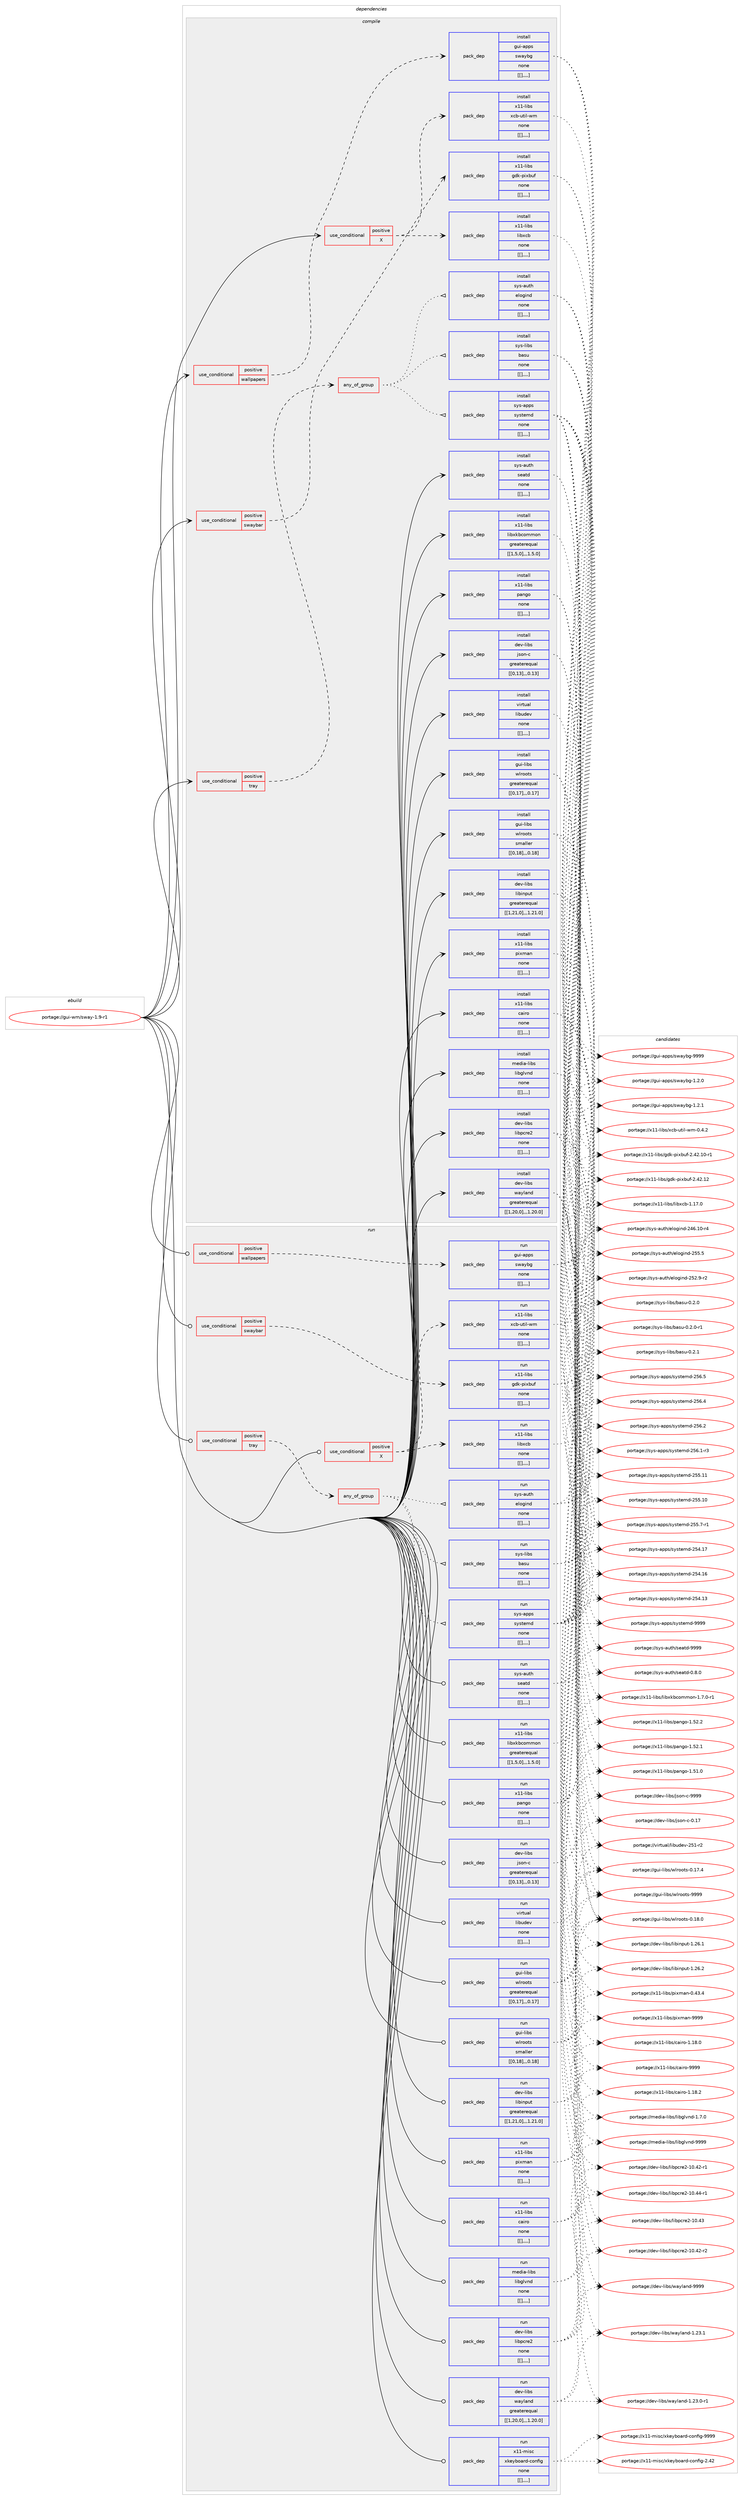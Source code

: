digraph prolog {

# *************
# Graph options
# *************

newrank=true;
concentrate=true;
compound=true;
graph [rankdir=LR,fontname=Helvetica,fontsize=10,ranksep=1.5];#, ranksep=2.5, nodesep=0.2];
edge  [arrowhead=vee];
node  [fontname=Helvetica,fontsize=10];

# **********
# The ebuild
# **********

subgraph cluster_leftcol {
color=gray;
label=<<i>ebuild</i>>;
id [label="portage://gui-wm/sway-1.9-r1", color=red, width=4, href="../gui-wm/sway-1.9-r1.svg"];
}

# ****************
# The dependencies
# ****************

subgraph cluster_midcol {
color=gray;
label=<<i>dependencies</i>>;
subgraph cluster_compile {
fillcolor="#eeeeee";
style=filled;
label=<<i>compile</i>>;
subgraph cond68526 {
dependency249342 [label=<<TABLE BORDER="0" CELLBORDER="1" CELLSPACING="0" CELLPADDING="4"><TR><TD ROWSPAN="3" CELLPADDING="10">use_conditional</TD></TR><TR><TD>positive</TD></TR><TR><TD>X</TD></TR></TABLE>>, shape=none, color=red];
subgraph pack179243 {
dependency249343 [label=<<TABLE BORDER="0" CELLBORDER="1" CELLSPACING="0" CELLPADDING="4" WIDTH="220"><TR><TD ROWSPAN="6" CELLPADDING="30">pack_dep</TD></TR><TR><TD WIDTH="110">install</TD></TR><TR><TD>x11-libs</TD></TR><TR><TD>libxcb</TD></TR><TR><TD>none</TD></TR><TR><TD>[[],,,,]</TD></TR></TABLE>>, shape=none, color=blue];
}
dependency249342:e -> dependency249343:w [weight=20,style="dashed",arrowhead="vee"];
subgraph pack179244 {
dependency249344 [label=<<TABLE BORDER="0" CELLBORDER="1" CELLSPACING="0" CELLPADDING="4" WIDTH="220"><TR><TD ROWSPAN="6" CELLPADDING="30">pack_dep</TD></TR><TR><TD WIDTH="110">install</TD></TR><TR><TD>x11-libs</TD></TR><TR><TD>xcb-util-wm</TD></TR><TR><TD>none</TD></TR><TR><TD>[[],,,,]</TD></TR></TABLE>>, shape=none, color=blue];
}
dependency249342:e -> dependency249344:w [weight=20,style="dashed",arrowhead="vee"];
}
id:e -> dependency249342:w [weight=20,style="solid",arrowhead="vee"];
subgraph cond68527 {
dependency249345 [label=<<TABLE BORDER="0" CELLBORDER="1" CELLSPACING="0" CELLPADDING="4"><TR><TD ROWSPAN="3" CELLPADDING="10">use_conditional</TD></TR><TR><TD>positive</TD></TR><TR><TD>swaybar</TD></TR></TABLE>>, shape=none, color=red];
subgraph pack179245 {
dependency249346 [label=<<TABLE BORDER="0" CELLBORDER="1" CELLSPACING="0" CELLPADDING="4" WIDTH="220"><TR><TD ROWSPAN="6" CELLPADDING="30">pack_dep</TD></TR><TR><TD WIDTH="110">install</TD></TR><TR><TD>x11-libs</TD></TR><TR><TD>gdk-pixbuf</TD></TR><TR><TD>none</TD></TR><TR><TD>[[],,,,]</TD></TR></TABLE>>, shape=none, color=blue];
}
dependency249345:e -> dependency249346:w [weight=20,style="dashed",arrowhead="vee"];
}
id:e -> dependency249345:w [weight=20,style="solid",arrowhead="vee"];
subgraph cond68528 {
dependency249347 [label=<<TABLE BORDER="0" CELLBORDER="1" CELLSPACING="0" CELLPADDING="4"><TR><TD ROWSPAN="3" CELLPADDING="10">use_conditional</TD></TR><TR><TD>positive</TD></TR><TR><TD>tray</TD></TR></TABLE>>, shape=none, color=red];
subgraph any1413 {
dependency249348 [label=<<TABLE BORDER="0" CELLBORDER="1" CELLSPACING="0" CELLPADDING="4"><TR><TD CELLPADDING="10">any_of_group</TD></TR></TABLE>>, shape=none, color=red];subgraph pack179246 {
dependency249349 [label=<<TABLE BORDER="0" CELLBORDER="1" CELLSPACING="0" CELLPADDING="4" WIDTH="220"><TR><TD ROWSPAN="6" CELLPADDING="30">pack_dep</TD></TR><TR><TD WIDTH="110">install</TD></TR><TR><TD>sys-apps</TD></TR><TR><TD>systemd</TD></TR><TR><TD>none</TD></TR><TR><TD>[[],,,,]</TD></TR></TABLE>>, shape=none, color=blue];
}
dependency249348:e -> dependency249349:w [weight=20,style="dotted",arrowhead="oinv"];
subgraph pack179247 {
dependency249350 [label=<<TABLE BORDER="0" CELLBORDER="1" CELLSPACING="0" CELLPADDING="4" WIDTH="220"><TR><TD ROWSPAN="6" CELLPADDING="30">pack_dep</TD></TR><TR><TD WIDTH="110">install</TD></TR><TR><TD>sys-auth</TD></TR><TR><TD>elogind</TD></TR><TR><TD>none</TD></TR><TR><TD>[[],,,,]</TD></TR></TABLE>>, shape=none, color=blue];
}
dependency249348:e -> dependency249350:w [weight=20,style="dotted",arrowhead="oinv"];
subgraph pack179248 {
dependency249351 [label=<<TABLE BORDER="0" CELLBORDER="1" CELLSPACING="0" CELLPADDING="4" WIDTH="220"><TR><TD ROWSPAN="6" CELLPADDING="30">pack_dep</TD></TR><TR><TD WIDTH="110">install</TD></TR><TR><TD>sys-libs</TD></TR><TR><TD>basu</TD></TR><TR><TD>none</TD></TR><TR><TD>[[],,,,]</TD></TR></TABLE>>, shape=none, color=blue];
}
dependency249348:e -> dependency249351:w [weight=20,style="dotted",arrowhead="oinv"];
}
dependency249347:e -> dependency249348:w [weight=20,style="dashed",arrowhead="vee"];
}
id:e -> dependency249347:w [weight=20,style="solid",arrowhead="vee"];
subgraph cond68529 {
dependency249352 [label=<<TABLE BORDER="0" CELLBORDER="1" CELLSPACING="0" CELLPADDING="4"><TR><TD ROWSPAN="3" CELLPADDING="10">use_conditional</TD></TR><TR><TD>positive</TD></TR><TR><TD>wallpapers</TD></TR></TABLE>>, shape=none, color=red];
subgraph pack179249 {
dependency249353 [label=<<TABLE BORDER="0" CELLBORDER="1" CELLSPACING="0" CELLPADDING="4" WIDTH="220"><TR><TD ROWSPAN="6" CELLPADDING="30">pack_dep</TD></TR><TR><TD WIDTH="110">install</TD></TR><TR><TD>gui-apps</TD></TR><TR><TD>swaybg</TD></TR><TR><TD>none</TD></TR><TR><TD>[[],,,,]</TD></TR></TABLE>>, shape=none, color=blue];
}
dependency249352:e -> dependency249353:w [weight=20,style="dashed",arrowhead="vee"];
}
id:e -> dependency249352:w [weight=20,style="solid",arrowhead="vee"];
subgraph pack179250 {
dependency249354 [label=<<TABLE BORDER="0" CELLBORDER="1" CELLSPACING="0" CELLPADDING="4" WIDTH="220"><TR><TD ROWSPAN="6" CELLPADDING="30">pack_dep</TD></TR><TR><TD WIDTH="110">install</TD></TR><TR><TD>dev-libs</TD></TR><TR><TD>json-c</TD></TR><TR><TD>greaterequal</TD></TR><TR><TD>[[0,13],,,0.13]</TD></TR></TABLE>>, shape=none, color=blue];
}
id:e -> dependency249354:w [weight=20,style="solid",arrowhead="vee"];
subgraph pack179251 {
dependency249355 [label=<<TABLE BORDER="0" CELLBORDER="1" CELLSPACING="0" CELLPADDING="4" WIDTH="220"><TR><TD ROWSPAN="6" CELLPADDING="30">pack_dep</TD></TR><TR><TD WIDTH="110">install</TD></TR><TR><TD>dev-libs</TD></TR><TR><TD>libinput</TD></TR><TR><TD>greaterequal</TD></TR><TR><TD>[[1,21,0],,,1.21.0]</TD></TR></TABLE>>, shape=none, color=blue];
}
id:e -> dependency249355:w [weight=20,style="solid",arrowhead="vee"];
subgraph pack179252 {
dependency249356 [label=<<TABLE BORDER="0" CELLBORDER="1" CELLSPACING="0" CELLPADDING="4" WIDTH="220"><TR><TD ROWSPAN="6" CELLPADDING="30">pack_dep</TD></TR><TR><TD WIDTH="110">install</TD></TR><TR><TD>dev-libs</TD></TR><TR><TD>libpcre2</TD></TR><TR><TD>none</TD></TR><TR><TD>[[],,,,]</TD></TR></TABLE>>, shape=none, color=blue];
}
id:e -> dependency249356:w [weight=20,style="solid",arrowhead="vee"];
subgraph pack179253 {
dependency249357 [label=<<TABLE BORDER="0" CELLBORDER="1" CELLSPACING="0" CELLPADDING="4" WIDTH="220"><TR><TD ROWSPAN="6" CELLPADDING="30">pack_dep</TD></TR><TR><TD WIDTH="110">install</TD></TR><TR><TD>dev-libs</TD></TR><TR><TD>wayland</TD></TR><TR><TD>greaterequal</TD></TR><TR><TD>[[1,20,0],,,1.20.0]</TD></TR></TABLE>>, shape=none, color=blue];
}
id:e -> dependency249357:w [weight=20,style="solid",arrowhead="vee"];
subgraph pack179254 {
dependency249358 [label=<<TABLE BORDER="0" CELLBORDER="1" CELLSPACING="0" CELLPADDING="4" WIDTH="220"><TR><TD ROWSPAN="6" CELLPADDING="30">pack_dep</TD></TR><TR><TD WIDTH="110">install</TD></TR><TR><TD>gui-libs</TD></TR><TR><TD>wlroots</TD></TR><TR><TD>greaterequal</TD></TR><TR><TD>[[0,17],,,0.17]</TD></TR></TABLE>>, shape=none, color=blue];
}
id:e -> dependency249358:w [weight=20,style="solid",arrowhead="vee"];
subgraph pack179255 {
dependency249359 [label=<<TABLE BORDER="0" CELLBORDER="1" CELLSPACING="0" CELLPADDING="4" WIDTH="220"><TR><TD ROWSPAN="6" CELLPADDING="30">pack_dep</TD></TR><TR><TD WIDTH="110">install</TD></TR><TR><TD>gui-libs</TD></TR><TR><TD>wlroots</TD></TR><TR><TD>smaller</TD></TR><TR><TD>[[0,18],,,0.18]</TD></TR></TABLE>>, shape=none, color=blue];
}
id:e -> dependency249359:w [weight=20,style="solid",arrowhead="vee"];
subgraph pack179256 {
dependency249360 [label=<<TABLE BORDER="0" CELLBORDER="1" CELLSPACING="0" CELLPADDING="4" WIDTH="220"><TR><TD ROWSPAN="6" CELLPADDING="30">pack_dep</TD></TR><TR><TD WIDTH="110">install</TD></TR><TR><TD>media-libs</TD></TR><TR><TD>libglvnd</TD></TR><TR><TD>none</TD></TR><TR><TD>[[],,,,]</TD></TR></TABLE>>, shape=none, color=blue];
}
id:e -> dependency249360:w [weight=20,style="solid",arrowhead="vee"];
subgraph pack179257 {
dependency249361 [label=<<TABLE BORDER="0" CELLBORDER="1" CELLSPACING="0" CELLPADDING="4" WIDTH="220"><TR><TD ROWSPAN="6" CELLPADDING="30">pack_dep</TD></TR><TR><TD WIDTH="110">install</TD></TR><TR><TD>sys-auth</TD></TR><TR><TD>seatd</TD></TR><TR><TD>none</TD></TR><TR><TD>[[],,,,]</TD></TR></TABLE>>, shape=none, color=blue];
}
id:e -> dependency249361:w [weight=20,style="solid",arrowhead="vee"];
subgraph pack179258 {
dependency249362 [label=<<TABLE BORDER="0" CELLBORDER="1" CELLSPACING="0" CELLPADDING="4" WIDTH="220"><TR><TD ROWSPAN="6" CELLPADDING="30">pack_dep</TD></TR><TR><TD WIDTH="110">install</TD></TR><TR><TD>virtual</TD></TR><TR><TD>libudev</TD></TR><TR><TD>none</TD></TR><TR><TD>[[],,,,]</TD></TR></TABLE>>, shape=none, color=blue];
}
id:e -> dependency249362:w [weight=20,style="solid",arrowhead="vee"];
subgraph pack179259 {
dependency249363 [label=<<TABLE BORDER="0" CELLBORDER="1" CELLSPACING="0" CELLPADDING="4" WIDTH="220"><TR><TD ROWSPAN="6" CELLPADDING="30">pack_dep</TD></TR><TR><TD WIDTH="110">install</TD></TR><TR><TD>x11-libs</TD></TR><TR><TD>cairo</TD></TR><TR><TD>none</TD></TR><TR><TD>[[],,,,]</TD></TR></TABLE>>, shape=none, color=blue];
}
id:e -> dependency249363:w [weight=20,style="solid",arrowhead="vee"];
subgraph pack179260 {
dependency249364 [label=<<TABLE BORDER="0" CELLBORDER="1" CELLSPACING="0" CELLPADDING="4" WIDTH="220"><TR><TD ROWSPAN="6" CELLPADDING="30">pack_dep</TD></TR><TR><TD WIDTH="110">install</TD></TR><TR><TD>x11-libs</TD></TR><TR><TD>libxkbcommon</TD></TR><TR><TD>greaterequal</TD></TR><TR><TD>[[1,5,0],,,1.5.0]</TD></TR></TABLE>>, shape=none, color=blue];
}
id:e -> dependency249364:w [weight=20,style="solid",arrowhead="vee"];
subgraph pack179261 {
dependency249365 [label=<<TABLE BORDER="0" CELLBORDER="1" CELLSPACING="0" CELLPADDING="4" WIDTH="220"><TR><TD ROWSPAN="6" CELLPADDING="30">pack_dep</TD></TR><TR><TD WIDTH="110">install</TD></TR><TR><TD>x11-libs</TD></TR><TR><TD>pango</TD></TR><TR><TD>none</TD></TR><TR><TD>[[],,,,]</TD></TR></TABLE>>, shape=none, color=blue];
}
id:e -> dependency249365:w [weight=20,style="solid",arrowhead="vee"];
subgraph pack179262 {
dependency249366 [label=<<TABLE BORDER="0" CELLBORDER="1" CELLSPACING="0" CELLPADDING="4" WIDTH="220"><TR><TD ROWSPAN="6" CELLPADDING="30">pack_dep</TD></TR><TR><TD WIDTH="110">install</TD></TR><TR><TD>x11-libs</TD></TR><TR><TD>pixman</TD></TR><TR><TD>none</TD></TR><TR><TD>[[],,,,]</TD></TR></TABLE>>, shape=none, color=blue];
}
id:e -> dependency249366:w [weight=20,style="solid",arrowhead="vee"];
}
subgraph cluster_compileandrun {
fillcolor="#eeeeee";
style=filled;
label=<<i>compile and run</i>>;
}
subgraph cluster_run {
fillcolor="#eeeeee";
style=filled;
label=<<i>run</i>>;
subgraph cond68530 {
dependency249367 [label=<<TABLE BORDER="0" CELLBORDER="1" CELLSPACING="0" CELLPADDING="4"><TR><TD ROWSPAN="3" CELLPADDING="10">use_conditional</TD></TR><TR><TD>positive</TD></TR><TR><TD>X</TD></TR></TABLE>>, shape=none, color=red];
subgraph pack179263 {
dependency249368 [label=<<TABLE BORDER="0" CELLBORDER="1" CELLSPACING="0" CELLPADDING="4" WIDTH="220"><TR><TD ROWSPAN="6" CELLPADDING="30">pack_dep</TD></TR><TR><TD WIDTH="110">run</TD></TR><TR><TD>x11-libs</TD></TR><TR><TD>libxcb</TD></TR><TR><TD>none</TD></TR><TR><TD>[[],,,,]</TD></TR></TABLE>>, shape=none, color=blue];
}
dependency249367:e -> dependency249368:w [weight=20,style="dashed",arrowhead="vee"];
subgraph pack179264 {
dependency249369 [label=<<TABLE BORDER="0" CELLBORDER="1" CELLSPACING="0" CELLPADDING="4" WIDTH="220"><TR><TD ROWSPAN="6" CELLPADDING="30">pack_dep</TD></TR><TR><TD WIDTH="110">run</TD></TR><TR><TD>x11-libs</TD></TR><TR><TD>xcb-util-wm</TD></TR><TR><TD>none</TD></TR><TR><TD>[[],,,,]</TD></TR></TABLE>>, shape=none, color=blue];
}
dependency249367:e -> dependency249369:w [weight=20,style="dashed",arrowhead="vee"];
}
id:e -> dependency249367:w [weight=20,style="solid",arrowhead="odot"];
subgraph cond68531 {
dependency249370 [label=<<TABLE BORDER="0" CELLBORDER="1" CELLSPACING="0" CELLPADDING="4"><TR><TD ROWSPAN="3" CELLPADDING="10">use_conditional</TD></TR><TR><TD>positive</TD></TR><TR><TD>swaybar</TD></TR></TABLE>>, shape=none, color=red];
subgraph pack179265 {
dependency249371 [label=<<TABLE BORDER="0" CELLBORDER="1" CELLSPACING="0" CELLPADDING="4" WIDTH="220"><TR><TD ROWSPAN="6" CELLPADDING="30">pack_dep</TD></TR><TR><TD WIDTH="110">run</TD></TR><TR><TD>x11-libs</TD></TR><TR><TD>gdk-pixbuf</TD></TR><TR><TD>none</TD></TR><TR><TD>[[],,,,]</TD></TR></TABLE>>, shape=none, color=blue];
}
dependency249370:e -> dependency249371:w [weight=20,style="dashed",arrowhead="vee"];
}
id:e -> dependency249370:w [weight=20,style="solid",arrowhead="odot"];
subgraph cond68532 {
dependency249372 [label=<<TABLE BORDER="0" CELLBORDER="1" CELLSPACING="0" CELLPADDING="4"><TR><TD ROWSPAN="3" CELLPADDING="10">use_conditional</TD></TR><TR><TD>positive</TD></TR><TR><TD>tray</TD></TR></TABLE>>, shape=none, color=red];
subgraph any1414 {
dependency249373 [label=<<TABLE BORDER="0" CELLBORDER="1" CELLSPACING="0" CELLPADDING="4"><TR><TD CELLPADDING="10">any_of_group</TD></TR></TABLE>>, shape=none, color=red];subgraph pack179266 {
dependency249374 [label=<<TABLE BORDER="0" CELLBORDER="1" CELLSPACING="0" CELLPADDING="4" WIDTH="220"><TR><TD ROWSPAN="6" CELLPADDING="30">pack_dep</TD></TR><TR><TD WIDTH="110">run</TD></TR><TR><TD>sys-apps</TD></TR><TR><TD>systemd</TD></TR><TR><TD>none</TD></TR><TR><TD>[[],,,,]</TD></TR></TABLE>>, shape=none, color=blue];
}
dependency249373:e -> dependency249374:w [weight=20,style="dotted",arrowhead="oinv"];
subgraph pack179267 {
dependency249375 [label=<<TABLE BORDER="0" CELLBORDER="1" CELLSPACING="0" CELLPADDING="4" WIDTH="220"><TR><TD ROWSPAN="6" CELLPADDING="30">pack_dep</TD></TR><TR><TD WIDTH="110">run</TD></TR><TR><TD>sys-auth</TD></TR><TR><TD>elogind</TD></TR><TR><TD>none</TD></TR><TR><TD>[[],,,,]</TD></TR></TABLE>>, shape=none, color=blue];
}
dependency249373:e -> dependency249375:w [weight=20,style="dotted",arrowhead="oinv"];
subgraph pack179268 {
dependency249376 [label=<<TABLE BORDER="0" CELLBORDER="1" CELLSPACING="0" CELLPADDING="4" WIDTH="220"><TR><TD ROWSPAN="6" CELLPADDING="30">pack_dep</TD></TR><TR><TD WIDTH="110">run</TD></TR><TR><TD>sys-libs</TD></TR><TR><TD>basu</TD></TR><TR><TD>none</TD></TR><TR><TD>[[],,,,]</TD></TR></TABLE>>, shape=none, color=blue];
}
dependency249373:e -> dependency249376:w [weight=20,style="dotted",arrowhead="oinv"];
}
dependency249372:e -> dependency249373:w [weight=20,style="dashed",arrowhead="vee"];
}
id:e -> dependency249372:w [weight=20,style="solid",arrowhead="odot"];
subgraph cond68533 {
dependency249377 [label=<<TABLE BORDER="0" CELLBORDER="1" CELLSPACING="0" CELLPADDING="4"><TR><TD ROWSPAN="3" CELLPADDING="10">use_conditional</TD></TR><TR><TD>positive</TD></TR><TR><TD>wallpapers</TD></TR></TABLE>>, shape=none, color=red];
subgraph pack179269 {
dependency249378 [label=<<TABLE BORDER="0" CELLBORDER="1" CELLSPACING="0" CELLPADDING="4" WIDTH="220"><TR><TD ROWSPAN="6" CELLPADDING="30">pack_dep</TD></TR><TR><TD WIDTH="110">run</TD></TR><TR><TD>gui-apps</TD></TR><TR><TD>swaybg</TD></TR><TR><TD>none</TD></TR><TR><TD>[[],,,,]</TD></TR></TABLE>>, shape=none, color=blue];
}
dependency249377:e -> dependency249378:w [weight=20,style="dashed",arrowhead="vee"];
}
id:e -> dependency249377:w [weight=20,style="solid",arrowhead="odot"];
subgraph pack179270 {
dependency249379 [label=<<TABLE BORDER="0" CELLBORDER="1" CELLSPACING="0" CELLPADDING="4" WIDTH="220"><TR><TD ROWSPAN="6" CELLPADDING="30">pack_dep</TD></TR><TR><TD WIDTH="110">run</TD></TR><TR><TD>dev-libs</TD></TR><TR><TD>json-c</TD></TR><TR><TD>greaterequal</TD></TR><TR><TD>[[0,13],,,0.13]</TD></TR></TABLE>>, shape=none, color=blue];
}
id:e -> dependency249379:w [weight=20,style="solid",arrowhead="odot"];
subgraph pack179271 {
dependency249380 [label=<<TABLE BORDER="0" CELLBORDER="1" CELLSPACING="0" CELLPADDING="4" WIDTH="220"><TR><TD ROWSPAN="6" CELLPADDING="30">pack_dep</TD></TR><TR><TD WIDTH="110">run</TD></TR><TR><TD>dev-libs</TD></TR><TR><TD>libinput</TD></TR><TR><TD>greaterequal</TD></TR><TR><TD>[[1,21,0],,,1.21.0]</TD></TR></TABLE>>, shape=none, color=blue];
}
id:e -> dependency249380:w [weight=20,style="solid",arrowhead="odot"];
subgraph pack179272 {
dependency249381 [label=<<TABLE BORDER="0" CELLBORDER="1" CELLSPACING="0" CELLPADDING="4" WIDTH="220"><TR><TD ROWSPAN="6" CELLPADDING="30">pack_dep</TD></TR><TR><TD WIDTH="110">run</TD></TR><TR><TD>dev-libs</TD></TR><TR><TD>libpcre2</TD></TR><TR><TD>none</TD></TR><TR><TD>[[],,,,]</TD></TR></TABLE>>, shape=none, color=blue];
}
id:e -> dependency249381:w [weight=20,style="solid",arrowhead="odot"];
subgraph pack179273 {
dependency249382 [label=<<TABLE BORDER="0" CELLBORDER="1" CELLSPACING="0" CELLPADDING="4" WIDTH="220"><TR><TD ROWSPAN="6" CELLPADDING="30">pack_dep</TD></TR><TR><TD WIDTH="110">run</TD></TR><TR><TD>dev-libs</TD></TR><TR><TD>wayland</TD></TR><TR><TD>greaterequal</TD></TR><TR><TD>[[1,20,0],,,1.20.0]</TD></TR></TABLE>>, shape=none, color=blue];
}
id:e -> dependency249382:w [weight=20,style="solid",arrowhead="odot"];
subgraph pack179274 {
dependency249383 [label=<<TABLE BORDER="0" CELLBORDER="1" CELLSPACING="0" CELLPADDING="4" WIDTH="220"><TR><TD ROWSPAN="6" CELLPADDING="30">pack_dep</TD></TR><TR><TD WIDTH="110">run</TD></TR><TR><TD>gui-libs</TD></TR><TR><TD>wlroots</TD></TR><TR><TD>greaterequal</TD></TR><TR><TD>[[0,17],,,0.17]</TD></TR></TABLE>>, shape=none, color=blue];
}
id:e -> dependency249383:w [weight=20,style="solid",arrowhead="odot"];
subgraph pack179275 {
dependency249384 [label=<<TABLE BORDER="0" CELLBORDER="1" CELLSPACING="0" CELLPADDING="4" WIDTH="220"><TR><TD ROWSPAN="6" CELLPADDING="30">pack_dep</TD></TR><TR><TD WIDTH="110">run</TD></TR><TR><TD>gui-libs</TD></TR><TR><TD>wlroots</TD></TR><TR><TD>smaller</TD></TR><TR><TD>[[0,18],,,0.18]</TD></TR></TABLE>>, shape=none, color=blue];
}
id:e -> dependency249384:w [weight=20,style="solid",arrowhead="odot"];
subgraph pack179276 {
dependency249385 [label=<<TABLE BORDER="0" CELLBORDER="1" CELLSPACING="0" CELLPADDING="4" WIDTH="220"><TR><TD ROWSPAN="6" CELLPADDING="30">pack_dep</TD></TR><TR><TD WIDTH="110">run</TD></TR><TR><TD>media-libs</TD></TR><TR><TD>libglvnd</TD></TR><TR><TD>none</TD></TR><TR><TD>[[],,,,]</TD></TR></TABLE>>, shape=none, color=blue];
}
id:e -> dependency249385:w [weight=20,style="solid",arrowhead="odot"];
subgraph pack179277 {
dependency249386 [label=<<TABLE BORDER="0" CELLBORDER="1" CELLSPACING="0" CELLPADDING="4" WIDTH="220"><TR><TD ROWSPAN="6" CELLPADDING="30">pack_dep</TD></TR><TR><TD WIDTH="110">run</TD></TR><TR><TD>sys-auth</TD></TR><TR><TD>seatd</TD></TR><TR><TD>none</TD></TR><TR><TD>[[],,,,]</TD></TR></TABLE>>, shape=none, color=blue];
}
id:e -> dependency249386:w [weight=20,style="solid",arrowhead="odot"];
subgraph pack179278 {
dependency249387 [label=<<TABLE BORDER="0" CELLBORDER="1" CELLSPACING="0" CELLPADDING="4" WIDTH="220"><TR><TD ROWSPAN="6" CELLPADDING="30">pack_dep</TD></TR><TR><TD WIDTH="110">run</TD></TR><TR><TD>virtual</TD></TR><TR><TD>libudev</TD></TR><TR><TD>none</TD></TR><TR><TD>[[],,,,]</TD></TR></TABLE>>, shape=none, color=blue];
}
id:e -> dependency249387:w [weight=20,style="solid",arrowhead="odot"];
subgraph pack179279 {
dependency249388 [label=<<TABLE BORDER="0" CELLBORDER="1" CELLSPACING="0" CELLPADDING="4" WIDTH="220"><TR><TD ROWSPAN="6" CELLPADDING="30">pack_dep</TD></TR><TR><TD WIDTH="110">run</TD></TR><TR><TD>x11-libs</TD></TR><TR><TD>cairo</TD></TR><TR><TD>none</TD></TR><TR><TD>[[],,,,]</TD></TR></TABLE>>, shape=none, color=blue];
}
id:e -> dependency249388:w [weight=20,style="solid",arrowhead="odot"];
subgraph pack179280 {
dependency249389 [label=<<TABLE BORDER="0" CELLBORDER="1" CELLSPACING="0" CELLPADDING="4" WIDTH="220"><TR><TD ROWSPAN="6" CELLPADDING="30">pack_dep</TD></TR><TR><TD WIDTH="110">run</TD></TR><TR><TD>x11-libs</TD></TR><TR><TD>libxkbcommon</TD></TR><TR><TD>greaterequal</TD></TR><TR><TD>[[1,5,0],,,1.5.0]</TD></TR></TABLE>>, shape=none, color=blue];
}
id:e -> dependency249389:w [weight=20,style="solid",arrowhead="odot"];
subgraph pack179281 {
dependency249390 [label=<<TABLE BORDER="0" CELLBORDER="1" CELLSPACING="0" CELLPADDING="4" WIDTH="220"><TR><TD ROWSPAN="6" CELLPADDING="30">pack_dep</TD></TR><TR><TD WIDTH="110">run</TD></TR><TR><TD>x11-libs</TD></TR><TR><TD>pango</TD></TR><TR><TD>none</TD></TR><TR><TD>[[],,,,]</TD></TR></TABLE>>, shape=none, color=blue];
}
id:e -> dependency249390:w [weight=20,style="solid",arrowhead="odot"];
subgraph pack179282 {
dependency249391 [label=<<TABLE BORDER="0" CELLBORDER="1" CELLSPACING="0" CELLPADDING="4" WIDTH="220"><TR><TD ROWSPAN="6" CELLPADDING="30">pack_dep</TD></TR><TR><TD WIDTH="110">run</TD></TR><TR><TD>x11-libs</TD></TR><TR><TD>pixman</TD></TR><TR><TD>none</TD></TR><TR><TD>[[],,,,]</TD></TR></TABLE>>, shape=none, color=blue];
}
id:e -> dependency249391:w [weight=20,style="solid",arrowhead="odot"];
subgraph pack179283 {
dependency249392 [label=<<TABLE BORDER="0" CELLBORDER="1" CELLSPACING="0" CELLPADDING="4" WIDTH="220"><TR><TD ROWSPAN="6" CELLPADDING="30">pack_dep</TD></TR><TR><TD WIDTH="110">run</TD></TR><TR><TD>x11-misc</TD></TR><TR><TD>xkeyboard-config</TD></TR><TR><TD>none</TD></TR><TR><TD>[[],,,,]</TD></TR></TABLE>>, shape=none, color=blue];
}
id:e -> dependency249392:w [weight=20,style="solid",arrowhead="odot"];
}
}

# **************
# The candidates
# **************

subgraph cluster_choices {
rank=same;
color=gray;
label=<<i>candidates</i>>;

subgraph choice179243 {
color=black;
nodesep=1;
choice120494945108105981154710810598120999845494649554648 [label="portage://x11-libs/libxcb-1.17.0", color=red, width=4,href="../x11-libs/libxcb-1.17.0.svg"];
dependency249343:e -> choice120494945108105981154710810598120999845494649554648:w [style=dotted,weight="100"];
}
subgraph choice179244 {
color=black;
nodesep=1;
choice120494945108105981154712099984511711610510845119109454846524650 [label="portage://x11-libs/xcb-util-wm-0.4.2", color=red, width=4,href="../x11-libs/xcb-util-wm-0.4.2.svg"];
dependency249344:e -> choice120494945108105981154712099984511711610510845119109454846524650:w [style=dotted,weight="100"];
}
subgraph choice179245 {
color=black;
nodesep=1;
choice120494945108105981154710310010745112105120981171024550465250464950 [label="portage://x11-libs/gdk-pixbuf-2.42.12", color=red, width=4,href="../x11-libs/gdk-pixbuf-2.42.12.svg"];
choice1204949451081059811547103100107451121051209811710245504652504649484511449 [label="portage://x11-libs/gdk-pixbuf-2.42.10-r1", color=red, width=4,href="../x11-libs/gdk-pixbuf-2.42.10-r1.svg"];
dependency249346:e -> choice120494945108105981154710310010745112105120981171024550465250464950:w [style=dotted,weight="100"];
dependency249346:e -> choice1204949451081059811547103100107451121051209811710245504652504649484511449:w [style=dotted,weight="100"];
}
subgraph choice179246 {
color=black;
nodesep=1;
choice1151211154597112112115471151211151161011091004557575757 [label="portage://sys-apps/systemd-9999", color=red, width=4,href="../sys-apps/systemd-9999.svg"];
choice115121115459711211211547115121115116101109100455053544653 [label="portage://sys-apps/systemd-256.5", color=red, width=4,href="../sys-apps/systemd-256.5.svg"];
choice115121115459711211211547115121115116101109100455053544652 [label="portage://sys-apps/systemd-256.4", color=red, width=4,href="../sys-apps/systemd-256.4.svg"];
choice115121115459711211211547115121115116101109100455053544650 [label="portage://sys-apps/systemd-256.2", color=red, width=4,href="../sys-apps/systemd-256.2.svg"];
choice1151211154597112112115471151211151161011091004550535446494511451 [label="portage://sys-apps/systemd-256.1-r3", color=red, width=4,href="../sys-apps/systemd-256.1-r3.svg"];
choice11512111545971121121154711512111511610110910045505353464949 [label="portage://sys-apps/systemd-255.11", color=red, width=4,href="../sys-apps/systemd-255.11.svg"];
choice11512111545971121121154711512111511610110910045505353464948 [label="portage://sys-apps/systemd-255.10", color=red, width=4,href="../sys-apps/systemd-255.10.svg"];
choice1151211154597112112115471151211151161011091004550535346554511449 [label="portage://sys-apps/systemd-255.7-r1", color=red, width=4,href="../sys-apps/systemd-255.7-r1.svg"];
choice11512111545971121121154711512111511610110910045505352464955 [label="portage://sys-apps/systemd-254.17", color=red, width=4,href="../sys-apps/systemd-254.17.svg"];
choice11512111545971121121154711512111511610110910045505352464954 [label="portage://sys-apps/systemd-254.16", color=red, width=4,href="../sys-apps/systemd-254.16.svg"];
choice11512111545971121121154711512111511610110910045505352464951 [label="portage://sys-apps/systemd-254.13", color=red, width=4,href="../sys-apps/systemd-254.13.svg"];
dependency249349:e -> choice1151211154597112112115471151211151161011091004557575757:w [style=dotted,weight="100"];
dependency249349:e -> choice115121115459711211211547115121115116101109100455053544653:w [style=dotted,weight="100"];
dependency249349:e -> choice115121115459711211211547115121115116101109100455053544652:w [style=dotted,weight="100"];
dependency249349:e -> choice115121115459711211211547115121115116101109100455053544650:w [style=dotted,weight="100"];
dependency249349:e -> choice1151211154597112112115471151211151161011091004550535446494511451:w [style=dotted,weight="100"];
dependency249349:e -> choice11512111545971121121154711512111511610110910045505353464949:w [style=dotted,weight="100"];
dependency249349:e -> choice11512111545971121121154711512111511610110910045505353464948:w [style=dotted,weight="100"];
dependency249349:e -> choice1151211154597112112115471151211151161011091004550535346554511449:w [style=dotted,weight="100"];
dependency249349:e -> choice11512111545971121121154711512111511610110910045505352464955:w [style=dotted,weight="100"];
dependency249349:e -> choice11512111545971121121154711512111511610110910045505352464954:w [style=dotted,weight="100"];
dependency249349:e -> choice11512111545971121121154711512111511610110910045505352464951:w [style=dotted,weight="100"];
}
subgraph choice179247 {
color=black;
nodesep=1;
choice115121115459711711610447101108111103105110100455053534653 [label="portage://sys-auth/elogind-255.5", color=red, width=4,href="../sys-auth/elogind-255.5.svg"];
choice1151211154597117116104471011081111031051101004550535046574511450 [label="portage://sys-auth/elogind-252.9-r2", color=red, width=4,href="../sys-auth/elogind-252.9-r2.svg"];
choice115121115459711711610447101108111103105110100455052544649484511452 [label="portage://sys-auth/elogind-246.10-r4", color=red, width=4,href="../sys-auth/elogind-246.10-r4.svg"];
dependency249350:e -> choice115121115459711711610447101108111103105110100455053534653:w [style=dotted,weight="100"];
dependency249350:e -> choice1151211154597117116104471011081111031051101004550535046574511450:w [style=dotted,weight="100"];
dependency249350:e -> choice115121115459711711610447101108111103105110100455052544649484511452:w [style=dotted,weight="100"];
}
subgraph choice179248 {
color=black;
nodesep=1;
choice1151211154510810598115479897115117454846504649 [label="portage://sys-libs/basu-0.2.1", color=red, width=4,href="../sys-libs/basu-0.2.1.svg"];
choice11512111545108105981154798971151174548465046484511449 [label="portage://sys-libs/basu-0.2.0-r1", color=red, width=4,href="../sys-libs/basu-0.2.0-r1.svg"];
choice1151211154510810598115479897115117454846504648 [label="portage://sys-libs/basu-0.2.0", color=red, width=4,href="../sys-libs/basu-0.2.0.svg"];
dependency249351:e -> choice1151211154510810598115479897115117454846504649:w [style=dotted,weight="100"];
dependency249351:e -> choice11512111545108105981154798971151174548465046484511449:w [style=dotted,weight="100"];
dependency249351:e -> choice1151211154510810598115479897115117454846504648:w [style=dotted,weight="100"];
}
subgraph choice179249 {
color=black;
nodesep=1;
choice10311710545971121121154711511997121981034557575757 [label="portage://gui-apps/swaybg-9999", color=red, width=4,href="../gui-apps/swaybg-9999.svg"];
choice1031171054597112112115471151199712198103454946504649 [label="portage://gui-apps/swaybg-1.2.1", color=red, width=4,href="../gui-apps/swaybg-1.2.1.svg"];
choice1031171054597112112115471151199712198103454946504648 [label="portage://gui-apps/swaybg-1.2.0", color=red, width=4,href="../gui-apps/swaybg-1.2.0.svg"];
dependency249353:e -> choice10311710545971121121154711511997121981034557575757:w [style=dotted,weight="100"];
dependency249353:e -> choice1031171054597112112115471151199712198103454946504649:w [style=dotted,weight="100"];
dependency249353:e -> choice1031171054597112112115471151199712198103454946504648:w [style=dotted,weight="100"];
}
subgraph choice179250 {
color=black;
nodesep=1;
choice10010111845108105981154710611511111045994557575757 [label="portage://dev-libs/json-c-9999", color=red, width=4,href="../dev-libs/json-c-9999.svg"];
choice10010111845108105981154710611511111045994548464955 [label="portage://dev-libs/json-c-0.17", color=red, width=4,href="../dev-libs/json-c-0.17.svg"];
dependency249354:e -> choice10010111845108105981154710611511111045994557575757:w [style=dotted,weight="100"];
dependency249354:e -> choice10010111845108105981154710611511111045994548464955:w [style=dotted,weight="100"];
}
subgraph choice179251 {
color=black;
nodesep=1;
choice1001011184510810598115471081059810511011211711645494650544650 [label="portage://dev-libs/libinput-1.26.2", color=red, width=4,href="../dev-libs/libinput-1.26.2.svg"];
choice1001011184510810598115471081059810511011211711645494650544649 [label="portage://dev-libs/libinput-1.26.1", color=red, width=4,href="../dev-libs/libinput-1.26.1.svg"];
dependency249355:e -> choice1001011184510810598115471081059810511011211711645494650544650:w [style=dotted,weight="100"];
dependency249355:e -> choice1001011184510810598115471081059810511011211711645494650544649:w [style=dotted,weight="100"];
}
subgraph choice179252 {
color=black;
nodesep=1;
choice1001011184510810598115471081059811299114101504549484652524511449 [label="portage://dev-libs/libpcre2-10.44-r1", color=red, width=4,href="../dev-libs/libpcre2-10.44-r1.svg"];
choice100101118451081059811547108105981129911410150454948465251 [label="portage://dev-libs/libpcre2-10.43", color=red, width=4,href="../dev-libs/libpcre2-10.43.svg"];
choice1001011184510810598115471081059811299114101504549484652504511450 [label="portage://dev-libs/libpcre2-10.42-r2", color=red, width=4,href="../dev-libs/libpcre2-10.42-r2.svg"];
choice1001011184510810598115471081059811299114101504549484652504511449 [label="portage://dev-libs/libpcre2-10.42-r1", color=red, width=4,href="../dev-libs/libpcre2-10.42-r1.svg"];
dependency249356:e -> choice1001011184510810598115471081059811299114101504549484652524511449:w [style=dotted,weight="100"];
dependency249356:e -> choice100101118451081059811547108105981129911410150454948465251:w [style=dotted,weight="100"];
dependency249356:e -> choice1001011184510810598115471081059811299114101504549484652504511450:w [style=dotted,weight="100"];
dependency249356:e -> choice1001011184510810598115471081059811299114101504549484652504511449:w [style=dotted,weight="100"];
}
subgraph choice179253 {
color=black;
nodesep=1;
choice10010111845108105981154711997121108971101004557575757 [label="portage://dev-libs/wayland-9999", color=red, width=4,href="../dev-libs/wayland-9999.svg"];
choice100101118451081059811547119971211089711010045494650514649 [label="portage://dev-libs/wayland-1.23.1", color=red, width=4,href="../dev-libs/wayland-1.23.1.svg"];
choice1001011184510810598115471199712110897110100454946505146484511449 [label="portage://dev-libs/wayland-1.23.0-r1", color=red, width=4,href="../dev-libs/wayland-1.23.0-r1.svg"];
dependency249357:e -> choice10010111845108105981154711997121108971101004557575757:w [style=dotted,weight="100"];
dependency249357:e -> choice100101118451081059811547119971211089711010045494650514649:w [style=dotted,weight="100"];
dependency249357:e -> choice1001011184510810598115471199712110897110100454946505146484511449:w [style=dotted,weight="100"];
}
subgraph choice179254 {
color=black;
nodesep=1;
choice1031171054510810598115471191081141111111161154557575757 [label="portage://gui-libs/wlroots-9999", color=red, width=4,href="../gui-libs/wlroots-9999.svg"];
choice10311710545108105981154711910811411111111611545484649564648 [label="portage://gui-libs/wlroots-0.18.0", color=red, width=4,href="../gui-libs/wlroots-0.18.0.svg"];
choice10311710545108105981154711910811411111111611545484649554652 [label="portage://gui-libs/wlroots-0.17.4", color=red, width=4,href="../gui-libs/wlroots-0.17.4.svg"];
dependency249358:e -> choice1031171054510810598115471191081141111111161154557575757:w [style=dotted,weight="100"];
dependency249358:e -> choice10311710545108105981154711910811411111111611545484649564648:w [style=dotted,weight="100"];
dependency249358:e -> choice10311710545108105981154711910811411111111611545484649554652:w [style=dotted,weight="100"];
}
subgraph choice179255 {
color=black;
nodesep=1;
choice1031171054510810598115471191081141111111161154557575757 [label="portage://gui-libs/wlroots-9999", color=red, width=4,href="../gui-libs/wlroots-9999.svg"];
choice10311710545108105981154711910811411111111611545484649564648 [label="portage://gui-libs/wlroots-0.18.0", color=red, width=4,href="../gui-libs/wlroots-0.18.0.svg"];
choice10311710545108105981154711910811411111111611545484649554652 [label="portage://gui-libs/wlroots-0.17.4", color=red, width=4,href="../gui-libs/wlroots-0.17.4.svg"];
dependency249359:e -> choice1031171054510810598115471191081141111111161154557575757:w [style=dotted,weight="100"];
dependency249359:e -> choice10311710545108105981154711910811411111111611545484649564648:w [style=dotted,weight="100"];
dependency249359:e -> choice10311710545108105981154711910811411111111611545484649554652:w [style=dotted,weight="100"];
}
subgraph choice179256 {
color=black;
nodesep=1;
choice10910110010597451081059811547108105981031081181101004557575757 [label="portage://media-libs/libglvnd-9999", color=red, width=4,href="../media-libs/libglvnd-9999.svg"];
choice1091011001059745108105981154710810598103108118110100454946554648 [label="portage://media-libs/libglvnd-1.7.0", color=red, width=4,href="../media-libs/libglvnd-1.7.0.svg"];
dependency249360:e -> choice10910110010597451081059811547108105981031081181101004557575757:w [style=dotted,weight="100"];
dependency249360:e -> choice1091011001059745108105981154710810598103108118110100454946554648:w [style=dotted,weight="100"];
}
subgraph choice179257 {
color=black;
nodesep=1;
choice115121115459711711610447115101971161004557575757 [label="portage://sys-auth/seatd-9999", color=red, width=4,href="../sys-auth/seatd-9999.svg"];
choice11512111545971171161044711510197116100454846564648 [label="portage://sys-auth/seatd-0.8.0", color=red, width=4,href="../sys-auth/seatd-0.8.0.svg"];
dependency249361:e -> choice115121115459711711610447115101971161004557575757:w [style=dotted,weight="100"];
dependency249361:e -> choice11512111545971171161044711510197116100454846564648:w [style=dotted,weight="100"];
}
subgraph choice179258 {
color=black;
nodesep=1;
choice118105114116117971084710810598117100101118455053494511450 [label="portage://virtual/libudev-251-r2", color=red, width=4,href="../virtual/libudev-251-r2.svg"];
dependency249362:e -> choice118105114116117971084710810598117100101118455053494511450:w [style=dotted,weight="100"];
}
subgraph choice179259 {
color=black;
nodesep=1;
choice120494945108105981154799971051141114557575757 [label="portage://x11-libs/cairo-9999", color=red, width=4,href="../x11-libs/cairo-9999.svg"];
choice1204949451081059811547999710511411145494649564650 [label="portage://x11-libs/cairo-1.18.2", color=red, width=4,href="../x11-libs/cairo-1.18.2.svg"];
choice1204949451081059811547999710511411145494649564648 [label="portage://x11-libs/cairo-1.18.0", color=red, width=4,href="../x11-libs/cairo-1.18.0.svg"];
dependency249363:e -> choice120494945108105981154799971051141114557575757:w [style=dotted,weight="100"];
dependency249363:e -> choice1204949451081059811547999710511411145494649564650:w [style=dotted,weight="100"];
dependency249363:e -> choice1204949451081059811547999710511411145494649564648:w [style=dotted,weight="100"];
}
subgraph choice179260 {
color=black;
nodesep=1;
choice12049494510810598115471081059812010798991111091091111104549465546484511449 [label="portage://x11-libs/libxkbcommon-1.7.0-r1", color=red, width=4,href="../x11-libs/libxkbcommon-1.7.0-r1.svg"];
dependency249364:e -> choice12049494510810598115471081059812010798991111091091111104549465546484511449:w [style=dotted,weight="100"];
}
subgraph choice179261 {
color=black;
nodesep=1;
choice12049494510810598115471129711010311145494653504650 [label="portage://x11-libs/pango-1.52.2", color=red, width=4,href="../x11-libs/pango-1.52.2.svg"];
choice12049494510810598115471129711010311145494653504649 [label="portage://x11-libs/pango-1.52.1", color=red, width=4,href="../x11-libs/pango-1.52.1.svg"];
choice12049494510810598115471129711010311145494653494648 [label="portage://x11-libs/pango-1.51.0", color=red, width=4,href="../x11-libs/pango-1.51.0.svg"];
dependency249365:e -> choice12049494510810598115471129711010311145494653504650:w [style=dotted,weight="100"];
dependency249365:e -> choice12049494510810598115471129711010311145494653504649:w [style=dotted,weight="100"];
dependency249365:e -> choice12049494510810598115471129711010311145494653494648:w [style=dotted,weight="100"];
}
subgraph choice179262 {
color=black;
nodesep=1;
choice1204949451081059811547112105120109971104557575757 [label="portage://x11-libs/pixman-9999", color=red, width=4,href="../x11-libs/pixman-9999.svg"];
choice12049494510810598115471121051201099711045484652514652 [label="portage://x11-libs/pixman-0.43.4", color=red, width=4,href="../x11-libs/pixman-0.43.4.svg"];
dependency249366:e -> choice1204949451081059811547112105120109971104557575757:w [style=dotted,weight="100"];
dependency249366:e -> choice12049494510810598115471121051201099711045484652514652:w [style=dotted,weight="100"];
}
subgraph choice179263 {
color=black;
nodesep=1;
choice120494945108105981154710810598120999845494649554648 [label="portage://x11-libs/libxcb-1.17.0", color=red, width=4,href="../x11-libs/libxcb-1.17.0.svg"];
dependency249368:e -> choice120494945108105981154710810598120999845494649554648:w [style=dotted,weight="100"];
}
subgraph choice179264 {
color=black;
nodesep=1;
choice120494945108105981154712099984511711610510845119109454846524650 [label="portage://x11-libs/xcb-util-wm-0.4.2", color=red, width=4,href="../x11-libs/xcb-util-wm-0.4.2.svg"];
dependency249369:e -> choice120494945108105981154712099984511711610510845119109454846524650:w [style=dotted,weight="100"];
}
subgraph choice179265 {
color=black;
nodesep=1;
choice120494945108105981154710310010745112105120981171024550465250464950 [label="portage://x11-libs/gdk-pixbuf-2.42.12", color=red, width=4,href="../x11-libs/gdk-pixbuf-2.42.12.svg"];
choice1204949451081059811547103100107451121051209811710245504652504649484511449 [label="portage://x11-libs/gdk-pixbuf-2.42.10-r1", color=red, width=4,href="../x11-libs/gdk-pixbuf-2.42.10-r1.svg"];
dependency249371:e -> choice120494945108105981154710310010745112105120981171024550465250464950:w [style=dotted,weight="100"];
dependency249371:e -> choice1204949451081059811547103100107451121051209811710245504652504649484511449:w [style=dotted,weight="100"];
}
subgraph choice179266 {
color=black;
nodesep=1;
choice1151211154597112112115471151211151161011091004557575757 [label="portage://sys-apps/systemd-9999", color=red, width=4,href="../sys-apps/systemd-9999.svg"];
choice115121115459711211211547115121115116101109100455053544653 [label="portage://sys-apps/systemd-256.5", color=red, width=4,href="../sys-apps/systemd-256.5.svg"];
choice115121115459711211211547115121115116101109100455053544652 [label="portage://sys-apps/systemd-256.4", color=red, width=4,href="../sys-apps/systemd-256.4.svg"];
choice115121115459711211211547115121115116101109100455053544650 [label="portage://sys-apps/systemd-256.2", color=red, width=4,href="../sys-apps/systemd-256.2.svg"];
choice1151211154597112112115471151211151161011091004550535446494511451 [label="portage://sys-apps/systemd-256.1-r3", color=red, width=4,href="../sys-apps/systemd-256.1-r3.svg"];
choice11512111545971121121154711512111511610110910045505353464949 [label="portage://sys-apps/systemd-255.11", color=red, width=4,href="../sys-apps/systemd-255.11.svg"];
choice11512111545971121121154711512111511610110910045505353464948 [label="portage://sys-apps/systemd-255.10", color=red, width=4,href="../sys-apps/systemd-255.10.svg"];
choice1151211154597112112115471151211151161011091004550535346554511449 [label="portage://sys-apps/systemd-255.7-r1", color=red, width=4,href="../sys-apps/systemd-255.7-r1.svg"];
choice11512111545971121121154711512111511610110910045505352464955 [label="portage://sys-apps/systemd-254.17", color=red, width=4,href="../sys-apps/systemd-254.17.svg"];
choice11512111545971121121154711512111511610110910045505352464954 [label="portage://sys-apps/systemd-254.16", color=red, width=4,href="../sys-apps/systemd-254.16.svg"];
choice11512111545971121121154711512111511610110910045505352464951 [label="portage://sys-apps/systemd-254.13", color=red, width=4,href="../sys-apps/systemd-254.13.svg"];
dependency249374:e -> choice1151211154597112112115471151211151161011091004557575757:w [style=dotted,weight="100"];
dependency249374:e -> choice115121115459711211211547115121115116101109100455053544653:w [style=dotted,weight="100"];
dependency249374:e -> choice115121115459711211211547115121115116101109100455053544652:w [style=dotted,weight="100"];
dependency249374:e -> choice115121115459711211211547115121115116101109100455053544650:w [style=dotted,weight="100"];
dependency249374:e -> choice1151211154597112112115471151211151161011091004550535446494511451:w [style=dotted,weight="100"];
dependency249374:e -> choice11512111545971121121154711512111511610110910045505353464949:w [style=dotted,weight="100"];
dependency249374:e -> choice11512111545971121121154711512111511610110910045505353464948:w [style=dotted,weight="100"];
dependency249374:e -> choice1151211154597112112115471151211151161011091004550535346554511449:w [style=dotted,weight="100"];
dependency249374:e -> choice11512111545971121121154711512111511610110910045505352464955:w [style=dotted,weight="100"];
dependency249374:e -> choice11512111545971121121154711512111511610110910045505352464954:w [style=dotted,weight="100"];
dependency249374:e -> choice11512111545971121121154711512111511610110910045505352464951:w [style=dotted,weight="100"];
}
subgraph choice179267 {
color=black;
nodesep=1;
choice115121115459711711610447101108111103105110100455053534653 [label="portage://sys-auth/elogind-255.5", color=red, width=4,href="../sys-auth/elogind-255.5.svg"];
choice1151211154597117116104471011081111031051101004550535046574511450 [label="portage://sys-auth/elogind-252.9-r2", color=red, width=4,href="../sys-auth/elogind-252.9-r2.svg"];
choice115121115459711711610447101108111103105110100455052544649484511452 [label="portage://sys-auth/elogind-246.10-r4", color=red, width=4,href="../sys-auth/elogind-246.10-r4.svg"];
dependency249375:e -> choice115121115459711711610447101108111103105110100455053534653:w [style=dotted,weight="100"];
dependency249375:e -> choice1151211154597117116104471011081111031051101004550535046574511450:w [style=dotted,weight="100"];
dependency249375:e -> choice115121115459711711610447101108111103105110100455052544649484511452:w [style=dotted,weight="100"];
}
subgraph choice179268 {
color=black;
nodesep=1;
choice1151211154510810598115479897115117454846504649 [label="portage://sys-libs/basu-0.2.1", color=red, width=4,href="../sys-libs/basu-0.2.1.svg"];
choice11512111545108105981154798971151174548465046484511449 [label="portage://sys-libs/basu-0.2.0-r1", color=red, width=4,href="../sys-libs/basu-0.2.0-r1.svg"];
choice1151211154510810598115479897115117454846504648 [label="portage://sys-libs/basu-0.2.0", color=red, width=4,href="../sys-libs/basu-0.2.0.svg"];
dependency249376:e -> choice1151211154510810598115479897115117454846504649:w [style=dotted,weight="100"];
dependency249376:e -> choice11512111545108105981154798971151174548465046484511449:w [style=dotted,weight="100"];
dependency249376:e -> choice1151211154510810598115479897115117454846504648:w [style=dotted,weight="100"];
}
subgraph choice179269 {
color=black;
nodesep=1;
choice10311710545971121121154711511997121981034557575757 [label="portage://gui-apps/swaybg-9999", color=red, width=4,href="../gui-apps/swaybg-9999.svg"];
choice1031171054597112112115471151199712198103454946504649 [label="portage://gui-apps/swaybg-1.2.1", color=red, width=4,href="../gui-apps/swaybg-1.2.1.svg"];
choice1031171054597112112115471151199712198103454946504648 [label="portage://gui-apps/swaybg-1.2.0", color=red, width=4,href="../gui-apps/swaybg-1.2.0.svg"];
dependency249378:e -> choice10311710545971121121154711511997121981034557575757:w [style=dotted,weight="100"];
dependency249378:e -> choice1031171054597112112115471151199712198103454946504649:w [style=dotted,weight="100"];
dependency249378:e -> choice1031171054597112112115471151199712198103454946504648:w [style=dotted,weight="100"];
}
subgraph choice179270 {
color=black;
nodesep=1;
choice10010111845108105981154710611511111045994557575757 [label="portage://dev-libs/json-c-9999", color=red, width=4,href="../dev-libs/json-c-9999.svg"];
choice10010111845108105981154710611511111045994548464955 [label="portage://dev-libs/json-c-0.17", color=red, width=4,href="../dev-libs/json-c-0.17.svg"];
dependency249379:e -> choice10010111845108105981154710611511111045994557575757:w [style=dotted,weight="100"];
dependency249379:e -> choice10010111845108105981154710611511111045994548464955:w [style=dotted,weight="100"];
}
subgraph choice179271 {
color=black;
nodesep=1;
choice1001011184510810598115471081059810511011211711645494650544650 [label="portage://dev-libs/libinput-1.26.2", color=red, width=4,href="../dev-libs/libinput-1.26.2.svg"];
choice1001011184510810598115471081059810511011211711645494650544649 [label="portage://dev-libs/libinput-1.26.1", color=red, width=4,href="../dev-libs/libinput-1.26.1.svg"];
dependency249380:e -> choice1001011184510810598115471081059810511011211711645494650544650:w [style=dotted,weight="100"];
dependency249380:e -> choice1001011184510810598115471081059810511011211711645494650544649:w [style=dotted,weight="100"];
}
subgraph choice179272 {
color=black;
nodesep=1;
choice1001011184510810598115471081059811299114101504549484652524511449 [label="portage://dev-libs/libpcre2-10.44-r1", color=red, width=4,href="../dev-libs/libpcre2-10.44-r1.svg"];
choice100101118451081059811547108105981129911410150454948465251 [label="portage://dev-libs/libpcre2-10.43", color=red, width=4,href="../dev-libs/libpcre2-10.43.svg"];
choice1001011184510810598115471081059811299114101504549484652504511450 [label="portage://dev-libs/libpcre2-10.42-r2", color=red, width=4,href="../dev-libs/libpcre2-10.42-r2.svg"];
choice1001011184510810598115471081059811299114101504549484652504511449 [label="portage://dev-libs/libpcre2-10.42-r1", color=red, width=4,href="../dev-libs/libpcre2-10.42-r1.svg"];
dependency249381:e -> choice1001011184510810598115471081059811299114101504549484652524511449:w [style=dotted,weight="100"];
dependency249381:e -> choice100101118451081059811547108105981129911410150454948465251:w [style=dotted,weight="100"];
dependency249381:e -> choice1001011184510810598115471081059811299114101504549484652504511450:w [style=dotted,weight="100"];
dependency249381:e -> choice1001011184510810598115471081059811299114101504549484652504511449:w [style=dotted,weight="100"];
}
subgraph choice179273 {
color=black;
nodesep=1;
choice10010111845108105981154711997121108971101004557575757 [label="portage://dev-libs/wayland-9999", color=red, width=4,href="../dev-libs/wayland-9999.svg"];
choice100101118451081059811547119971211089711010045494650514649 [label="portage://dev-libs/wayland-1.23.1", color=red, width=4,href="../dev-libs/wayland-1.23.1.svg"];
choice1001011184510810598115471199712110897110100454946505146484511449 [label="portage://dev-libs/wayland-1.23.0-r1", color=red, width=4,href="../dev-libs/wayland-1.23.0-r1.svg"];
dependency249382:e -> choice10010111845108105981154711997121108971101004557575757:w [style=dotted,weight="100"];
dependency249382:e -> choice100101118451081059811547119971211089711010045494650514649:w [style=dotted,weight="100"];
dependency249382:e -> choice1001011184510810598115471199712110897110100454946505146484511449:w [style=dotted,weight="100"];
}
subgraph choice179274 {
color=black;
nodesep=1;
choice1031171054510810598115471191081141111111161154557575757 [label="portage://gui-libs/wlroots-9999", color=red, width=4,href="../gui-libs/wlroots-9999.svg"];
choice10311710545108105981154711910811411111111611545484649564648 [label="portage://gui-libs/wlroots-0.18.0", color=red, width=4,href="../gui-libs/wlroots-0.18.0.svg"];
choice10311710545108105981154711910811411111111611545484649554652 [label="portage://gui-libs/wlroots-0.17.4", color=red, width=4,href="../gui-libs/wlroots-0.17.4.svg"];
dependency249383:e -> choice1031171054510810598115471191081141111111161154557575757:w [style=dotted,weight="100"];
dependency249383:e -> choice10311710545108105981154711910811411111111611545484649564648:w [style=dotted,weight="100"];
dependency249383:e -> choice10311710545108105981154711910811411111111611545484649554652:w [style=dotted,weight="100"];
}
subgraph choice179275 {
color=black;
nodesep=1;
choice1031171054510810598115471191081141111111161154557575757 [label="portage://gui-libs/wlroots-9999", color=red, width=4,href="../gui-libs/wlroots-9999.svg"];
choice10311710545108105981154711910811411111111611545484649564648 [label="portage://gui-libs/wlroots-0.18.0", color=red, width=4,href="../gui-libs/wlroots-0.18.0.svg"];
choice10311710545108105981154711910811411111111611545484649554652 [label="portage://gui-libs/wlroots-0.17.4", color=red, width=4,href="../gui-libs/wlroots-0.17.4.svg"];
dependency249384:e -> choice1031171054510810598115471191081141111111161154557575757:w [style=dotted,weight="100"];
dependency249384:e -> choice10311710545108105981154711910811411111111611545484649564648:w [style=dotted,weight="100"];
dependency249384:e -> choice10311710545108105981154711910811411111111611545484649554652:w [style=dotted,weight="100"];
}
subgraph choice179276 {
color=black;
nodesep=1;
choice10910110010597451081059811547108105981031081181101004557575757 [label="portage://media-libs/libglvnd-9999", color=red, width=4,href="../media-libs/libglvnd-9999.svg"];
choice1091011001059745108105981154710810598103108118110100454946554648 [label="portage://media-libs/libglvnd-1.7.0", color=red, width=4,href="../media-libs/libglvnd-1.7.0.svg"];
dependency249385:e -> choice10910110010597451081059811547108105981031081181101004557575757:w [style=dotted,weight="100"];
dependency249385:e -> choice1091011001059745108105981154710810598103108118110100454946554648:w [style=dotted,weight="100"];
}
subgraph choice179277 {
color=black;
nodesep=1;
choice115121115459711711610447115101971161004557575757 [label="portage://sys-auth/seatd-9999", color=red, width=4,href="../sys-auth/seatd-9999.svg"];
choice11512111545971171161044711510197116100454846564648 [label="portage://sys-auth/seatd-0.8.0", color=red, width=4,href="../sys-auth/seatd-0.8.0.svg"];
dependency249386:e -> choice115121115459711711610447115101971161004557575757:w [style=dotted,weight="100"];
dependency249386:e -> choice11512111545971171161044711510197116100454846564648:w [style=dotted,weight="100"];
}
subgraph choice179278 {
color=black;
nodesep=1;
choice118105114116117971084710810598117100101118455053494511450 [label="portage://virtual/libudev-251-r2", color=red, width=4,href="../virtual/libudev-251-r2.svg"];
dependency249387:e -> choice118105114116117971084710810598117100101118455053494511450:w [style=dotted,weight="100"];
}
subgraph choice179279 {
color=black;
nodesep=1;
choice120494945108105981154799971051141114557575757 [label="portage://x11-libs/cairo-9999", color=red, width=4,href="../x11-libs/cairo-9999.svg"];
choice1204949451081059811547999710511411145494649564650 [label="portage://x11-libs/cairo-1.18.2", color=red, width=4,href="../x11-libs/cairo-1.18.2.svg"];
choice1204949451081059811547999710511411145494649564648 [label="portage://x11-libs/cairo-1.18.0", color=red, width=4,href="../x11-libs/cairo-1.18.0.svg"];
dependency249388:e -> choice120494945108105981154799971051141114557575757:w [style=dotted,weight="100"];
dependency249388:e -> choice1204949451081059811547999710511411145494649564650:w [style=dotted,weight="100"];
dependency249388:e -> choice1204949451081059811547999710511411145494649564648:w [style=dotted,weight="100"];
}
subgraph choice179280 {
color=black;
nodesep=1;
choice12049494510810598115471081059812010798991111091091111104549465546484511449 [label="portage://x11-libs/libxkbcommon-1.7.0-r1", color=red, width=4,href="../x11-libs/libxkbcommon-1.7.0-r1.svg"];
dependency249389:e -> choice12049494510810598115471081059812010798991111091091111104549465546484511449:w [style=dotted,weight="100"];
}
subgraph choice179281 {
color=black;
nodesep=1;
choice12049494510810598115471129711010311145494653504650 [label="portage://x11-libs/pango-1.52.2", color=red, width=4,href="../x11-libs/pango-1.52.2.svg"];
choice12049494510810598115471129711010311145494653504649 [label="portage://x11-libs/pango-1.52.1", color=red, width=4,href="../x11-libs/pango-1.52.1.svg"];
choice12049494510810598115471129711010311145494653494648 [label="portage://x11-libs/pango-1.51.0", color=red, width=4,href="../x11-libs/pango-1.51.0.svg"];
dependency249390:e -> choice12049494510810598115471129711010311145494653504650:w [style=dotted,weight="100"];
dependency249390:e -> choice12049494510810598115471129711010311145494653504649:w [style=dotted,weight="100"];
dependency249390:e -> choice12049494510810598115471129711010311145494653494648:w [style=dotted,weight="100"];
}
subgraph choice179282 {
color=black;
nodesep=1;
choice1204949451081059811547112105120109971104557575757 [label="portage://x11-libs/pixman-9999", color=red, width=4,href="../x11-libs/pixman-9999.svg"];
choice12049494510810598115471121051201099711045484652514652 [label="portage://x11-libs/pixman-0.43.4", color=red, width=4,href="../x11-libs/pixman-0.43.4.svg"];
dependency249391:e -> choice1204949451081059811547112105120109971104557575757:w [style=dotted,weight="100"];
dependency249391:e -> choice12049494510810598115471121051201099711045484652514652:w [style=dotted,weight="100"];
}
subgraph choice179283 {
color=black;
nodesep=1;
choice1204949451091051159947120107101121981119711410045991111101021051034557575757 [label="portage://x11-misc/xkeyboard-config-9999", color=red, width=4,href="../x11-misc/xkeyboard-config-9999.svg"];
choice1204949451091051159947120107101121981119711410045991111101021051034550465250 [label="portage://x11-misc/xkeyboard-config-2.42", color=red, width=4,href="../x11-misc/xkeyboard-config-2.42.svg"];
dependency249392:e -> choice1204949451091051159947120107101121981119711410045991111101021051034557575757:w [style=dotted,weight="100"];
dependency249392:e -> choice1204949451091051159947120107101121981119711410045991111101021051034550465250:w [style=dotted,weight="100"];
}
}

}
